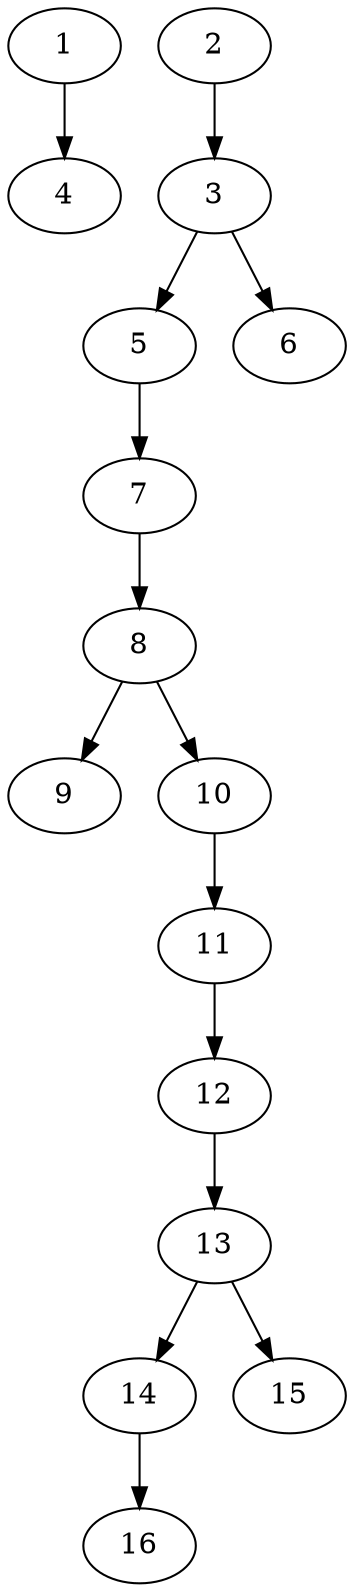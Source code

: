 // DAG (tier=1-easy, mode=compute, n=16, ccr=0.284, fat=0.356, density=0.392, regular=0.681, jump=0.034, mindata=262144, maxdata=2097152)
// DAG automatically generated by daggen at Sun Aug 24 16:33:32 2025
// /home/ermia/Project/Environments/daggen/bin/daggen --dot --ccr 0.284 --fat 0.356 --regular 0.681 --density 0.392 --jump 0.034 --mindata 262144 --maxdata 2097152 -n 16 
digraph G {
  1 [size="8585842640220150", alpha="0.06", expect_size="4292921320110075"]
  1 -> 4 [size ="5463072571392"]
  2 [size="2736856128557154304", alpha="0.19", expect_size="1368428064278577152"]
  2 -> 3 [size ="15652773429248"]
  3 [size="583219646369732", alpha="0.17", expect_size="291609823184866"]
  3 -> 5 [size ="589089996800"]
  3 -> 6 [size ="589089996800"]
  4 [size="280121564543182", alpha="0.02", expect_size="140060782271591"]
  5 [size="183768954925454", alpha="0.13", expect_size="91884477462727"]
  5 -> 7 [size ="3425244807168"]
  6 [size="4131491459431923712", alpha="0.02", expect_size="2065745729715961856"]
  7 [size="3452700775912833024", alpha="0.02", expect_size="1726350387956416512"]
  7 -> 8 [size ="18275220062208"]
  8 [size="5397242839383932928", alpha="0.02", expect_size="2698621419691966464"]
  8 -> 9 [size ="24615271268352"]
  8 -> 10 [size ="24615271268352"]
  9 [size="19182583858845316", alpha="0.06", expect_size="9591291929422658"]
  10 [size="2571983689957244928", alpha="0.12", expect_size="1285991844978622464"]
  10 -> 11 [size ="15017655140352"]
  11 [size="7819229129804555", alpha="0.20", expect_size="3909614564902277"]
  11 -> 12 [size ="3833392529408"]
  12 [size="23708028821848060", alpha="0.02", expect_size="11854014410924030"]
  12 -> 13 [size ="28741057118208"]
  13 [size="29281906981863424", alpha="0.15", expect_size="14640953490931712"]
  13 -> 14 [size ="760016273408"]
  13 -> 15 [size ="760016273408"]
  14 [size="1335094305225576", alpha="0.16", expect_size="667547152612788"]
  14 -> 16 [size ="1508070391808"]
  15 [size="16952519557676646", alpha="0.12", expect_size="8476259778838323"]
  16 [size="8674775514625573", alpha="0.18", expect_size="4337387757312786"]
}